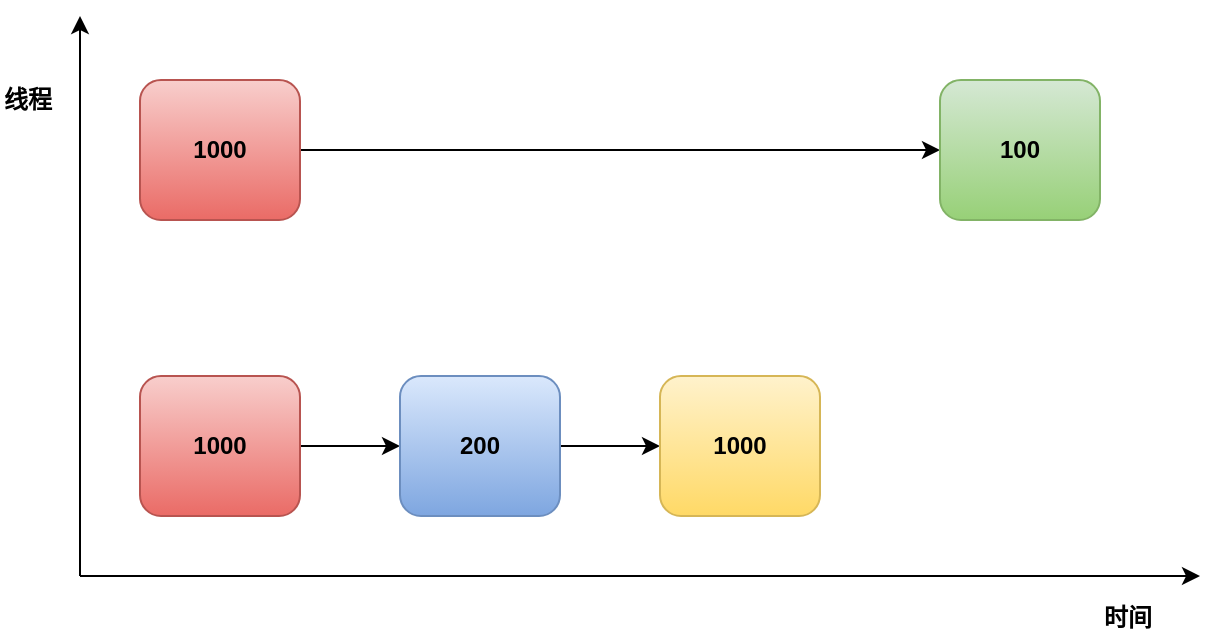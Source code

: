 <mxfile version="10.7.7" type="device"><diagram id="UhoCcVXYerqMcugrFFsw" name="第 1 页"><mxGraphModel dx="1058" dy="808" grid="1" gridSize="10" guides="1" tooltips="1" connect="1" arrows="1" fold="1" page="1" pageScale="1" pageWidth="827" pageHeight="1169" math="0" shadow="0"><root><mxCell id="0"/><mxCell id="1" parent="0"/><mxCell id="tDfdpTEgZ3lcNI_LEobz-1" value="" style="endArrow=classic;html=1;fontStyle=1" edge="1" parent="1"><mxGeometry width="50" height="50" relative="1" as="geometry"><mxPoint x="180" y="460" as="sourcePoint"/><mxPoint x="740" y="460" as="targetPoint"/></mxGeometry></mxCell><mxCell id="tDfdpTEgZ3lcNI_LEobz-2" value="时间" style="text;html=1;resizable=0;points=[];autosize=1;align=left;verticalAlign=top;spacingTop=-4;fontStyle=1" vertex="1" parent="1"><mxGeometry x="690" y="471" width="40" height="20" as="geometry"/></mxCell><mxCell id="tDfdpTEgZ3lcNI_LEobz-3" value="" style="endArrow=classic;html=1;fontStyle=1" edge="1" parent="1"><mxGeometry width="50" height="50" relative="1" as="geometry"><mxPoint x="180" y="460" as="sourcePoint"/><mxPoint x="180" y="180" as="targetPoint"/></mxGeometry></mxCell><mxCell id="tDfdpTEgZ3lcNI_LEobz-10" style="edgeStyle=orthogonalEdgeStyle;rounded=0;orthogonalLoop=1;jettySize=auto;html=1;exitX=1;exitY=0.5;exitDx=0;exitDy=0;entryX=0;entryY=0.5;entryDx=0;entryDy=0;fontStyle=1" edge="1" parent="1" source="tDfdpTEgZ3lcNI_LEobz-4" target="tDfdpTEgZ3lcNI_LEobz-5"><mxGeometry relative="1" as="geometry"/></mxCell><mxCell id="tDfdpTEgZ3lcNI_LEobz-4" value="1000" style="rounded=1;whiteSpace=wrap;html=1;fontStyle=1;gradientColor=#ea6b66;fillColor=#f8cecc;strokeColor=#b85450;" vertex="1" parent="1"><mxGeometry x="210" y="360" width="80" height="70" as="geometry"/></mxCell><mxCell id="tDfdpTEgZ3lcNI_LEobz-11" style="edgeStyle=orthogonalEdgeStyle;rounded=0;orthogonalLoop=1;jettySize=auto;html=1;exitX=1;exitY=0.5;exitDx=0;exitDy=0;entryX=0;entryY=0.5;entryDx=0;entryDy=0;fontStyle=1" edge="1" parent="1" source="tDfdpTEgZ3lcNI_LEobz-5" target="tDfdpTEgZ3lcNI_LEobz-7"><mxGeometry relative="1" as="geometry"/></mxCell><mxCell id="tDfdpTEgZ3lcNI_LEobz-5" value="200" style="rounded=1;whiteSpace=wrap;html=1;fontStyle=1;gradientColor=#7ea6e0;fillColor=#dae8fc;strokeColor=#6c8ebf;" vertex="1" parent="1"><mxGeometry x="340" y="360" width="80" height="70" as="geometry"/></mxCell><mxCell id="tDfdpTEgZ3lcNI_LEobz-9" style="edgeStyle=orthogonalEdgeStyle;rounded=0;orthogonalLoop=1;jettySize=auto;html=1;exitX=1;exitY=0.5;exitDx=0;exitDy=0;entryX=0;entryY=0.5;entryDx=0;entryDy=0;fontStyle=1" edge="1" parent="1" source="tDfdpTEgZ3lcNI_LEobz-6" target="tDfdpTEgZ3lcNI_LEobz-8"><mxGeometry relative="1" as="geometry"/></mxCell><mxCell id="tDfdpTEgZ3lcNI_LEobz-6" value="1000" style="rounded=1;whiteSpace=wrap;html=1;fontStyle=1;gradientColor=#ea6b66;fillColor=#f8cecc;strokeColor=#b85450;" vertex="1" parent="1"><mxGeometry x="210" y="212" width="80" height="70" as="geometry"/></mxCell><mxCell id="tDfdpTEgZ3lcNI_LEobz-7" value="1000" style="rounded=1;whiteSpace=wrap;html=1;fontStyle=1;gradientColor=#ffd966;fillColor=#fff2cc;strokeColor=#d6b656;" vertex="1" parent="1"><mxGeometry x="470" y="360" width="80" height="70" as="geometry"/></mxCell><mxCell id="tDfdpTEgZ3lcNI_LEobz-8" value="100" style="rounded=1;whiteSpace=wrap;html=1;fontStyle=1;gradientColor=#97d077;fillColor=#d5e8d4;strokeColor=#82b366;" vertex="1" parent="1"><mxGeometry x="610" y="212" width="80" height="70" as="geometry"/></mxCell><mxCell id="tDfdpTEgZ3lcNI_LEobz-12" value="线程" style="text;html=1;resizable=0;points=[];autosize=1;align=left;verticalAlign=top;spacingTop=-4;fontStyle=1" vertex="1" parent="1"><mxGeometry x="140" y="212" width="40" height="20" as="geometry"/></mxCell></root></mxGraphModel></diagram></mxfile>